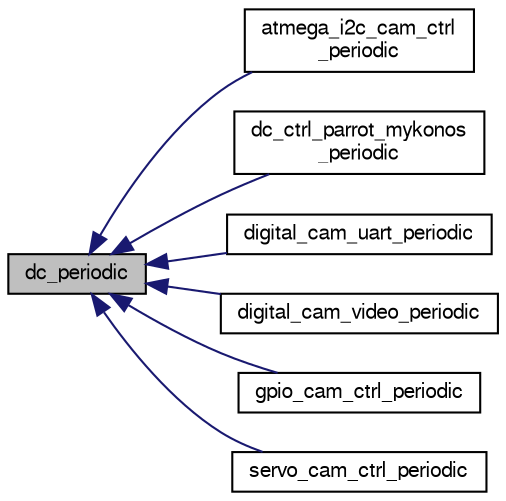 digraph "dc_periodic"
{
  edge [fontname="FreeSans",fontsize="10",labelfontname="FreeSans",labelfontsize="10"];
  node [fontname="FreeSans",fontsize="10",shape=record];
  rankdir="LR";
  Node1 [label="dc_periodic",height=0.2,width=0.4,color="black", fillcolor="grey75", style="filled", fontcolor="black"];
  Node1 -> Node2 [dir="back",color="midnightblue",fontsize="10",style="solid",fontname="FreeSans"];
  Node2 [label="atmega_i2c_cam_ctrl\l_periodic",height=0.2,width=0.4,color="black", fillcolor="white", style="filled",URL="$atmega__i2c__cam__ctrl_8h.html#aeb25c30f109ccd0c3046715e4f3df6b5"];
  Node1 -> Node3 [dir="back",color="midnightblue",fontsize="10",style="solid",fontname="FreeSans"];
  Node3 [label="dc_ctrl_parrot_mykonos\l_periodic",height=0.2,width=0.4,color="black", fillcolor="white", style="filled",URL="$dc__ctrl__parrot__mykonos_8h.html#ae52444c010f1799ff182538c5c059355"];
  Node1 -> Node4 [dir="back",color="midnightblue",fontsize="10",style="solid",fontname="FreeSans"];
  Node4 [label="digital_cam_uart_periodic",height=0.2,width=0.4,color="black", fillcolor="white", style="filled",URL="$uart__cam__ctrl_8h.html#aaf39174521b99262b40497c50520150b"];
  Node1 -> Node5 [dir="back",color="midnightblue",fontsize="10",style="solid",fontname="FreeSans"];
  Node5 [label="digital_cam_video_periodic",height=0.2,width=0.4,color="black", fillcolor="white", style="filled",URL="$video__cam__ctrl_8h.html#a310b6b4208930b49883ed0abccce0e87"];
  Node1 -> Node6 [dir="back",color="midnightblue",fontsize="10",style="solid",fontname="FreeSans"];
  Node6 [label="gpio_cam_ctrl_periodic",height=0.2,width=0.4,color="black", fillcolor="white", style="filled",URL="$gpio__cam__ctrl_8h.html#a9ea235d04c38558097d37bc2dacdef1e",tooltip="Periodic. "];
  Node1 -> Node7 [dir="back",color="midnightblue",fontsize="10",style="solid",fontname="FreeSans"];
  Node7 [label="servo_cam_ctrl_periodic",height=0.2,width=0.4,color="black", fillcolor="white", style="filled",URL="$servo__cam__ctrl_8h.html#a8fb28d260287fc333f4d1e110a68db27"];
}
